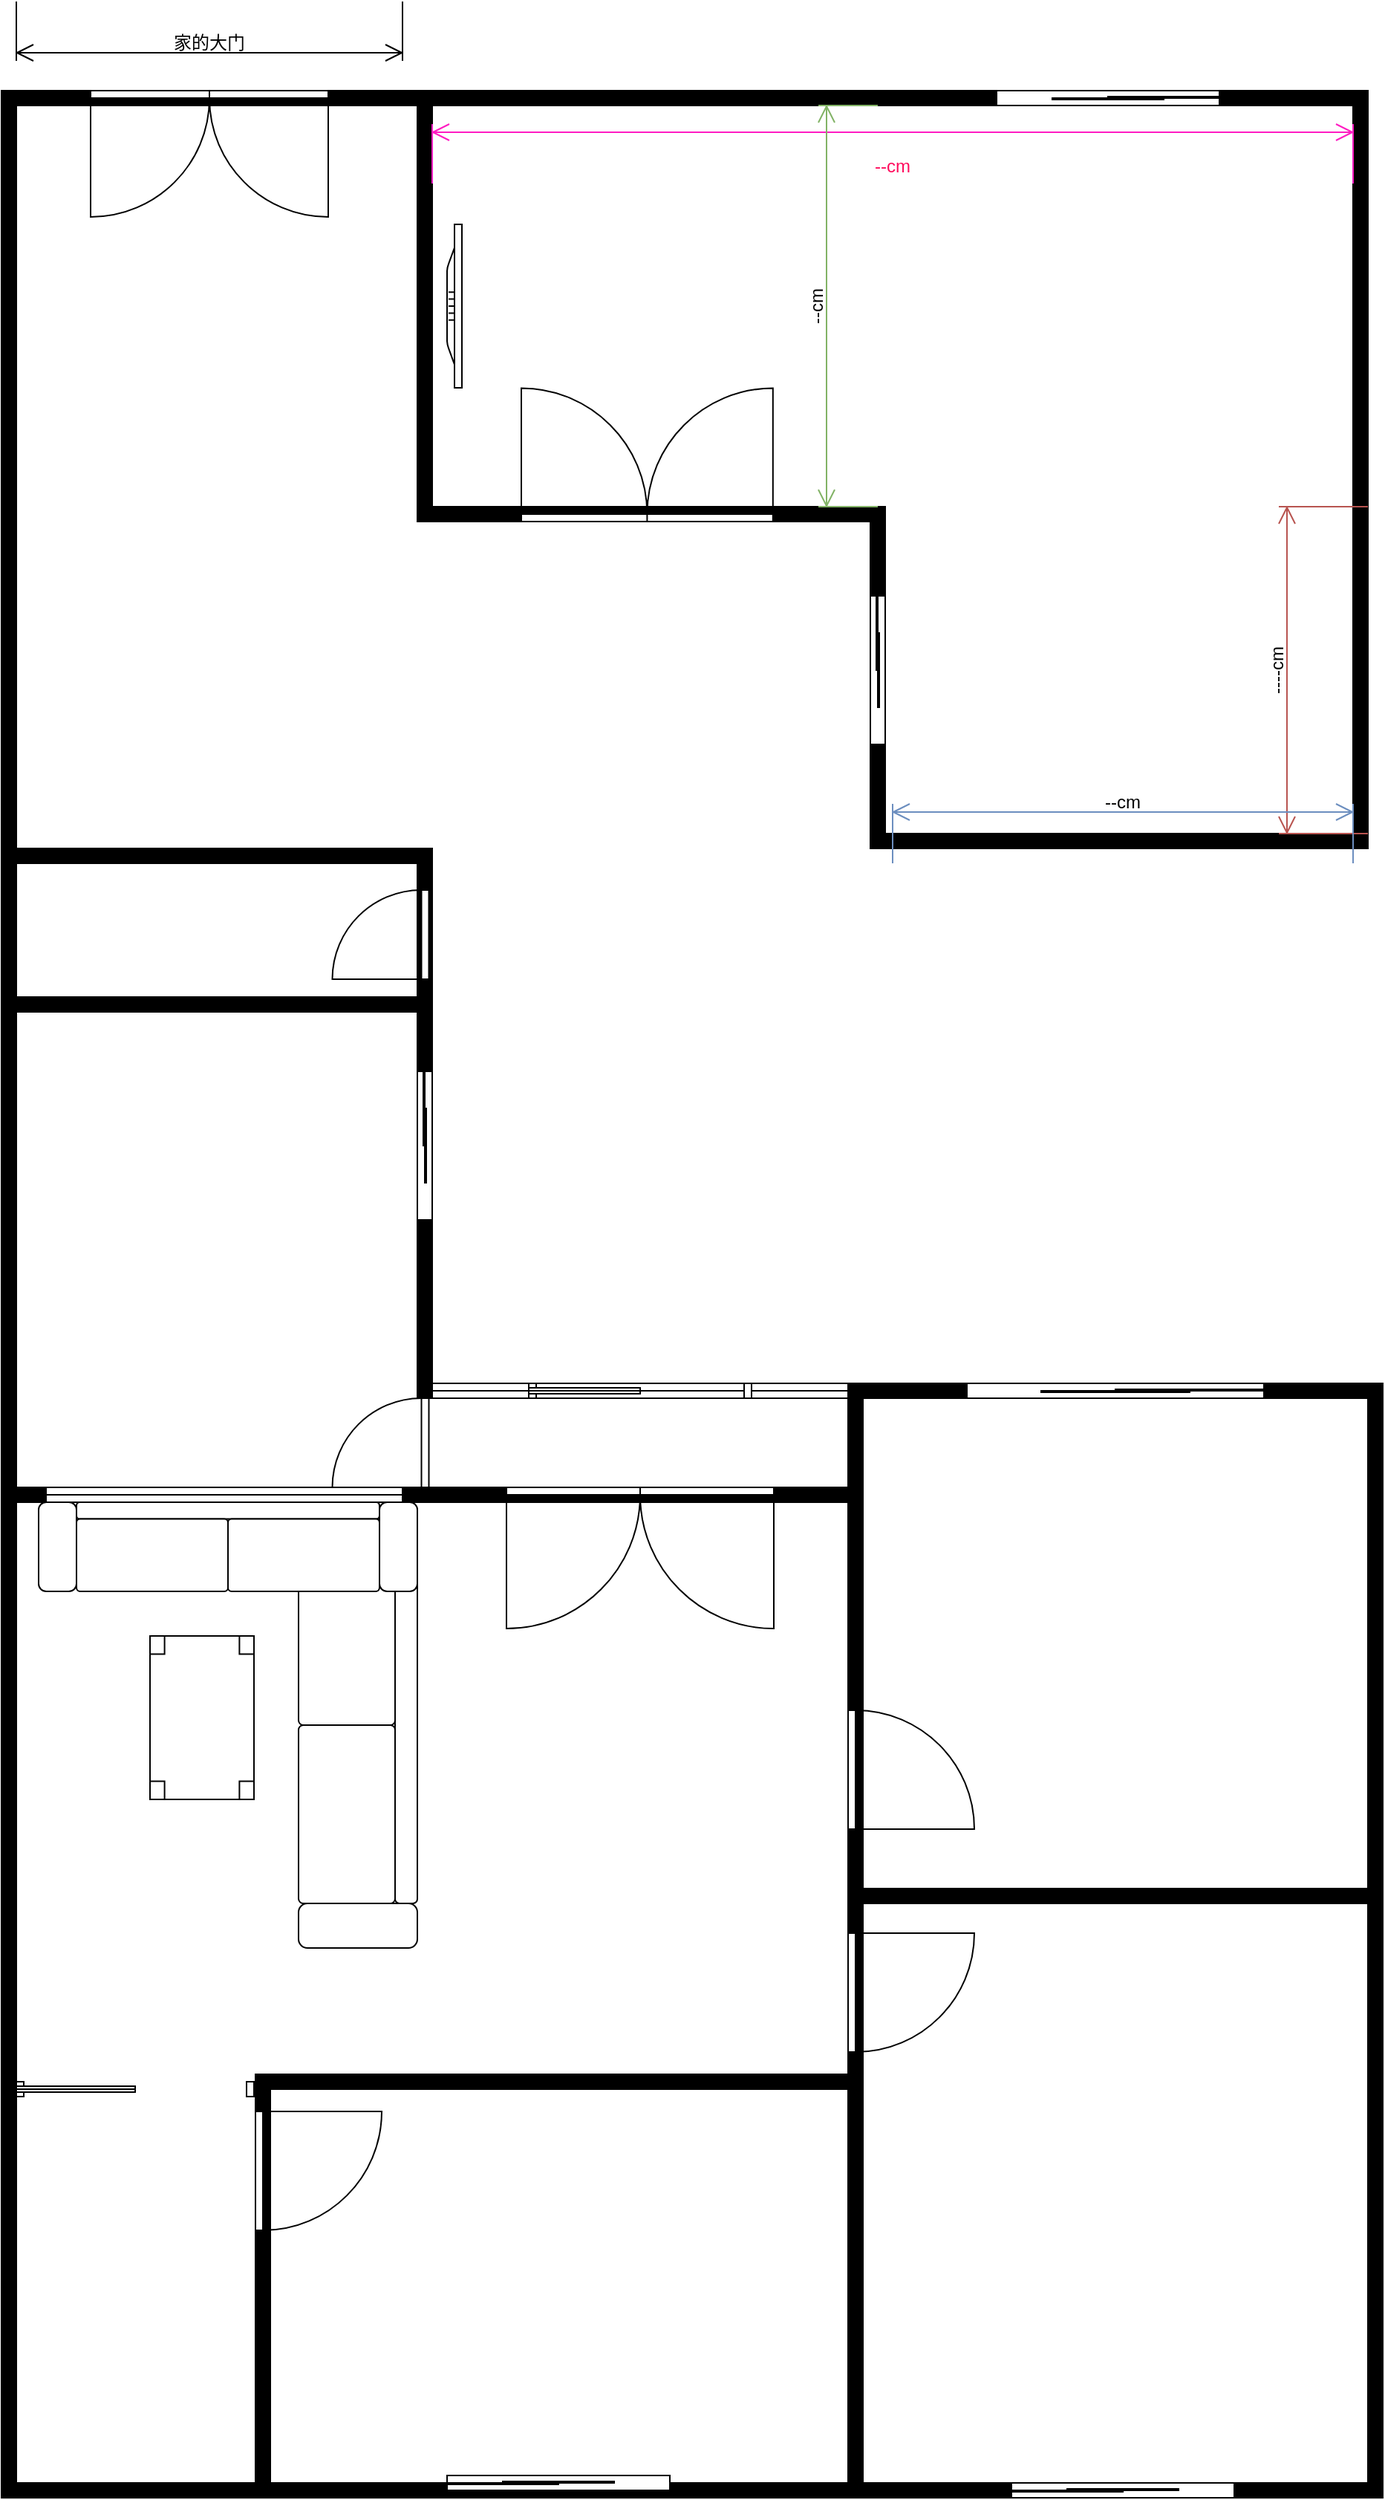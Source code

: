 <mxfile version="26.0.11">
  <diagram name="第 1 页" id="sxD4nlqV_mKAmoMYz5X_">
    <mxGraphModel dx="1152" dy="636" grid="1" gridSize="10" guides="1" tooltips="1" connect="1" arrows="1" fold="1" page="1" pageScale="1" pageWidth="1200" pageHeight="1920" math="0" shadow="0">
      <root>
        <mxCell id="0" />
        <mxCell id="1" parent="0" />
        <mxCell id="bj25d894FFZXHpdckU7G-4" value="" style="verticalLabelPosition=bottom;html=1;verticalAlign=top;align=center;shape=mxgraph.floorplan.wallCorner;fillColor=strokeColor;" vertex="1" parent="1">
          <mxGeometry x="240" y="290" width="260" height="520" as="geometry" />
        </mxCell>
        <mxCell id="bj25d894FFZXHpdckU7G-5" value="" style="verticalLabelPosition=bottom;html=1;verticalAlign=top;align=center;shape=mxgraph.floorplan.wallCorner;fillColor=strokeColor;direction=north" vertex="1" parent="1">
          <mxGeometry x="520" y="300" width="310" height="280" as="geometry" />
        </mxCell>
        <mxCell id="bj25d894FFZXHpdckU7G-8" value="" style="verticalLabelPosition=bottom;html=1;verticalAlign=top;align=center;shape=mxgraph.floorplan.wallCorner;fillColor=strokeColor;direction=south;" vertex="1" parent="1">
          <mxGeometry x="490" y="290" width="670" height="100" as="geometry" />
        </mxCell>
        <mxCell id="bj25d894FFZXHpdckU7G-9" value="" style="verticalLabelPosition=bottom;html=1;verticalAlign=top;align=center;shape=mxgraph.floorplan.wallCorner;fillColor=strokeColor;direction=west" vertex="1" parent="1">
          <mxGeometry x="830" y="375" width="330" height="425" as="geometry" />
        </mxCell>
        <mxCell id="bj25d894FFZXHpdckU7G-10" value="" style="verticalLabelPosition=bottom;html=1;verticalAlign=top;align=center;shape=mxgraph.floorplan.wall;fillColor=strokeColor;direction=south;" vertex="1" parent="1">
          <mxGeometry x="790" y="570" width="80" height="230" as="geometry" />
        </mxCell>
        <mxCell id="bj25d894FFZXHpdckU7G-11" value="" style="verticalLabelPosition=bottom;html=1;verticalAlign=top;align=center;shape=mxgraph.floorplan.wallCorner;fillColor=strokeColor;direction=south;" vertex="1" parent="1">
          <mxGeometry x="250" y="800" width="280" height="100" as="geometry" />
        </mxCell>
        <mxCell id="bj25d894FFZXHpdckU7G-14" value="" style="verticalLabelPosition=bottom;html=1;verticalAlign=top;align=center;shape=mxgraph.floorplan.doorDouble;aspect=fixed;" vertex="1" parent="1">
          <mxGeometry x="300" y="290" width="160" height="85" as="geometry" />
        </mxCell>
        <mxCell id="bj25d894FFZXHpdckU7G-15" value="" style="verticalLabelPosition=bottom;html=1;verticalAlign=top;align=center;shape=mxgraph.floorplan.doorDouble;aspect=fixed;direction=west;" vertex="1" parent="1">
          <mxGeometry x="590" y="490" width="169.41" height="90" as="geometry" />
        </mxCell>
        <mxCell id="bj25d894FFZXHpdckU7G-19" value="" style="verticalLabelPosition=bottom;html=1;verticalAlign=top;align=center;shape=mxgraph.floorplan.windowGlider;dx=0.25;direction=south;" vertex="1" parent="1">
          <mxGeometry x="825" y="630" width="10" height="100" as="geometry" />
        </mxCell>
        <mxCell id="bj25d894FFZXHpdckU7G-20" value="" style="verticalLabelPosition=bottom;html=1;verticalAlign=top;align=center;shape=mxgraph.floorplan.windowGlider;dx=0.25;direction=west;" vertex="1" parent="1">
          <mxGeometry x="910" y="290" width="150" height="10" as="geometry" />
        </mxCell>
        <mxCell id="bj25d894FFZXHpdckU7G-21" value="" style="verticalLabelPosition=bottom;html=1;verticalAlign=top;align=center;shape=mxgraph.floorplan.wallCorner;fillColor=strokeColor;direction=north" vertex="1" parent="1">
          <mxGeometry x="240" y="810" width="290" height="430" as="geometry" />
        </mxCell>
        <mxCell id="bj25d894FFZXHpdckU7G-22" value="" style="verticalLabelPosition=bottom;html=1;verticalAlign=top;align=center;shape=mxgraph.floorplan.wall;fillColor=strokeColor;direction=south;" vertex="1" parent="1">
          <mxGeometry x="520" y="900" width="10" height="240" as="geometry" />
        </mxCell>
        <mxCell id="bj25d894FFZXHpdckU7G-24" value="" style="verticalLabelPosition=bottom;html=1;verticalAlign=top;align=center;shape=mxgraph.floorplan.doorRight;aspect=fixed;direction=south;" vertex="1" parent="1">
          <mxGeometry x="464" y="828" width="63.75" height="60" as="geometry" />
        </mxCell>
        <mxCell id="bj25d894FFZXHpdckU7G-25" value="" style="verticalLabelPosition=bottom;html=1;verticalAlign=top;align=center;shape=mxgraph.floorplan.wall;fillColor=strokeColor;direction=west;" vertex="1" parent="1">
          <mxGeometry x="240" y="900" width="290" height="10" as="geometry" />
        </mxCell>
        <mxCell id="bj25d894FFZXHpdckU7G-26" value="" style="verticalLabelPosition=bottom;html=1;verticalAlign=top;align=center;shape=mxgraph.floorplan.windowGlider;dx=0.25;direction=south;" vertex="1" parent="1">
          <mxGeometry x="520" y="950" width="10" height="100" as="geometry" />
        </mxCell>
        <mxCell id="bj25d894FFZXHpdckU7G-28" value="" style="verticalLabelPosition=bottom;html=1;verticalAlign=top;align=center;shape=mxgraph.floorplan.doorRight;aspect=fixed;direction=south;" vertex="1" parent="1">
          <mxGeometry x="464" y="1170" width="63.75" height="60" as="geometry" />
        </mxCell>
        <mxCell id="bj25d894FFZXHpdckU7G-29" value="" style="verticalLabelPosition=bottom;html=1;verticalAlign=top;align=center;shape=mxgraph.floorplan.wall;fillColor=strokeColor;direction=south;" vertex="1" parent="1">
          <mxGeometry x="520" y="1070" width="10" height="100" as="geometry" />
        </mxCell>
        <mxCell id="bj25d894FFZXHpdckU7G-30" value="" style="verticalLabelPosition=bottom;html=1;verticalAlign=top;align=center;shape=mxgraph.floorplan.wallU;fillColor=strokeColor;direction=west;" vertex="1" parent="1">
          <mxGeometry x="240" y="1230" width="930" height="680" as="geometry" />
        </mxCell>
        <mxCell id="bj25d894FFZXHpdckU7G-32" value="" style="verticalLabelPosition=bottom;html=1;verticalAlign=top;align=center;shape=mxgraph.floorplan.window;" vertex="1" parent="1">
          <mxGeometry x="530" y="1160" width="290" height="10" as="geometry" />
        </mxCell>
        <mxCell id="bj25d894FFZXHpdckU7G-35" value="" style="verticalLabelPosition=bottom;html=1;verticalAlign=top;align=center;shape=mxgraph.floorplan.window;" vertex="1" parent="1">
          <mxGeometry x="270" y="1230" width="240" height="10" as="geometry" />
        </mxCell>
        <mxCell id="bj25d894FFZXHpdckU7G-36" value="" style="verticalLabelPosition=bottom;html=1;verticalAlign=top;align=center;shape=mxgraph.floorplan.wallCorner;fillColor=strokeColor;direction=south;" vertex="1" parent="1">
          <mxGeometry x="820" y="1160" width="350" height="100" as="geometry" />
        </mxCell>
        <mxCell id="bj25d894FFZXHpdckU7G-37" value="" style="verticalLabelPosition=bottom;html=1;verticalAlign=top;align=center;shape=mxgraph.floorplan.windowGlider;dx=0.25;direction=west;" vertex="1" parent="1">
          <mxGeometry x="890" y="1160" width="200" height="10" as="geometry" />
        </mxCell>
        <mxCell id="bj25d894FFZXHpdckU7G-38" value="" style="verticalLabelPosition=bottom;html=1;verticalAlign=top;align=center;shape=mxgraph.floorplan.wallCorner;fillColor=strokeColor;" vertex="1" parent="1">
          <mxGeometry x="810" y="1160" width="70" height="740" as="geometry" />
        </mxCell>
        <mxCell id="bj25d894FFZXHpdckU7G-40" value="" style="verticalLabelPosition=bottom;html=1;verticalAlign=top;align=center;shape=mxgraph.floorplan.doorRight;aspect=fixed;direction=north;" vertex="1" parent="1">
          <mxGeometry x="810" y="1530" width="85" height="80" as="geometry" />
        </mxCell>
        <mxCell id="bj25d894FFZXHpdckU7G-42" value="" style="verticalLabelPosition=bottom;html=1;verticalAlign=top;align=center;shape=mxgraph.floorplan.doorLeft;aspect=fixed;direction=north;" vertex="1" parent="1">
          <mxGeometry x="810" y="1380" width="85" height="80" as="geometry" />
        </mxCell>
        <mxCell id="bj25d894FFZXHpdckU7G-43" value="" style="verticalLabelPosition=bottom;html=1;verticalAlign=top;align=center;shape=mxgraph.floorplan.wall;fillColor=strokeColor;direction=west;" vertex="1" parent="1">
          <mxGeometry x="820" y="1500" width="350" height="10" as="geometry" />
        </mxCell>
        <mxCell id="bj25d894FFZXHpdckU7G-44" value="" style="verticalLabelPosition=bottom;html=1;verticalAlign=top;align=center;shape=mxgraph.floorplan.wall;fillColor=strokeColor;direction=west;" vertex="1" parent="1">
          <mxGeometry x="420" y="1580" width="390" height="100" as="geometry" />
        </mxCell>
        <mxCell id="bj25d894FFZXHpdckU7G-45" value="" style="verticalLabelPosition=bottom;html=1;verticalAlign=top;align=center;shape=mxgraph.floorplan.wall;fillColor=strokeColor;direction=south;" vertex="1" parent="1">
          <mxGeometry x="411" y="1625" width="10" height="280" as="geometry" />
        </mxCell>
        <mxCell id="bj25d894FFZXHpdckU7G-46" value="" style="verticalLabelPosition=bottom;html=1;verticalAlign=top;align=center;shape=mxgraph.floorplan.wall;fillColor=strokeColor;" vertex="1" parent="1">
          <mxGeometry x="530" y="1230" width="280" height="10" as="geometry" />
        </mxCell>
        <mxCell id="bj25d894FFZXHpdckU7G-47" value="" style="verticalLabelPosition=bottom;html=1;verticalAlign=top;align=center;shape=mxgraph.floorplan.windowGlider;dx=0.25;" vertex="1" parent="1">
          <mxGeometry x="920" y="1900" width="150" height="10" as="geometry" />
        </mxCell>
        <mxCell id="bj25d894FFZXHpdckU7G-48" value="" style="verticalLabelPosition=bottom;html=1;verticalAlign=top;align=center;shape=mxgraph.floorplan.windowGlider;dx=0.25;" vertex="1" parent="1">
          <mxGeometry x="540" y="1890" width="150" height="20" as="geometry" />
        </mxCell>
        <mxCell id="bj25d894FFZXHpdckU7G-49" value="" style="verticalLabelPosition=bottom;html=1;verticalAlign=top;align=center;shape=mxgraph.floorplan.couch;direction=south;" vertex="1" parent="1">
          <mxGeometry x="440" y="1240" width="80" height="300" as="geometry" />
        </mxCell>
        <mxCell id="bj25d894FFZXHpdckU7G-50" value="" style="verticalLabelPosition=bottom;html=1;verticalAlign=top;align=center;shape=mxgraph.floorplan.doorSlidingGlass;dx=0;" vertex="1" parent="1">
          <mxGeometry x="250" y="1630" width="160" height="10" as="geometry" />
        </mxCell>
        <mxCell id="bj25d894FFZXHpdckU7G-51" value="" style="verticalLabelPosition=bottom;html=1;verticalAlign=top;align=center;shape=mxgraph.floorplan.doorSlidingGlass;dx=0;" vertex="1" parent="1">
          <mxGeometry x="595" y="1160" width="150" height="10" as="geometry" />
        </mxCell>
        <mxCell id="bj25d894FFZXHpdckU7G-52" value="" style="verticalLabelPosition=bottom;html=1;verticalAlign=top;align=center;shape=mxgraph.floorplan.doorDouble;aspect=fixed;" vertex="1" parent="1">
          <mxGeometry x="580" y="1230" width="180" height="95.63" as="geometry" />
        </mxCell>
        <mxCell id="bj25d894FFZXHpdckU7G-53" value="" style="verticalLabelPosition=bottom;html=1;verticalAlign=top;align=center;shape=mxgraph.floorplan.table;direction=south;" vertex="1" parent="1">
          <mxGeometry x="340" y="1330" width="70" height="110" as="geometry" />
        </mxCell>
        <mxCell id="bj25d894FFZXHpdckU7G-54" value="" style="verticalLabelPosition=bottom;html=1;verticalAlign=top;align=center;shape=mxgraph.floorplan.couch;direction=east;" vertex="1" parent="1">
          <mxGeometry x="265" y="1240" width="255" height="60" as="geometry" />
        </mxCell>
        <mxCell id="bj25d894FFZXHpdckU7G-56" value="" style="verticalLabelPosition=bottom;html=1;verticalAlign=top;align=center;shape=mxgraph.floorplan.flat_tv;direction=north;" vertex="1" parent="1">
          <mxGeometry x="540" y="380" width="10" height="110" as="geometry" />
        </mxCell>
        <mxCell id="bj25d894FFZXHpdckU7G-57" value="&lt;font color=&quot;#ff0c5d&quot;&gt;--cm&lt;/font&gt;" style="shape=dimension;whiteSpace=wrap;html=1;align=center;points=[];verticalAlign=bottom;spacingBottom=3;labelBackgroundColor=none;direction=west;strokeColor=#FF1CC2;" vertex="1" parent="1">
          <mxGeometry x="530" y="312.5" width="620" height="40" as="geometry" />
        </mxCell>
        <mxCell id="bj25d894FFZXHpdckU7G-59" value="----cm" style="shape=dimension;direction=south;whiteSpace=wrap;html=1;align=center;points=[];verticalAlign=top;labelBackgroundColor=none;horizontal=0;spacingTop=-15;fillColor=#f8cecc;strokeColor=#b85450;" vertex="1" parent="1">
          <mxGeometry x="1100" y="570" width="60" height="220" as="geometry" />
        </mxCell>
        <mxCell id="bj25d894FFZXHpdckU7G-60" value="--cm" style="shape=dimension;direction=west;whiteSpace=wrap;html=1;align=center;points=[];verticalAlign=top;spacingTop=-15;labelBackgroundColor=none;fillColor=#dae8fc;strokeColor=#6c8ebf;" vertex="1" parent="1">
          <mxGeometry x="840" y="770" width="310" height="40" as="geometry" />
        </mxCell>
        <mxCell id="bj25d894FFZXHpdckU7G-61" value="--cm" style="shape=dimension;direction=south;whiteSpace=wrap;html=1;align=center;points=[];verticalAlign=top;labelBackgroundColor=none;horizontal=0;spacingTop=-15;fillColor=#d5e8d4;strokeColor=#82b366;" vertex="1" parent="1">
          <mxGeometry x="790" y="300" width="40" height="270" as="geometry" />
        </mxCell>
        <mxCell id="bj25d894FFZXHpdckU7G-64" value="" style="verticalLabelPosition=bottom;html=1;verticalAlign=top;align=center;shape=mxgraph.floorplan.doorRight;aspect=fixed;direction=north;" vertex="1" parent="1">
          <mxGeometry x="411" y="1650" width="85" height="80" as="geometry" />
        </mxCell>
        <mxCell id="bj25d894FFZXHpdckU7G-65" value="家的大门" style="shape=dimension;whiteSpace=wrap;html=1;align=center;points=[];verticalAlign=bottom;spacingBottom=3;labelBackgroundColor=none;" vertex="1" parent="1">
          <mxGeometry x="250" y="230" width="260" height="40" as="geometry" />
        </mxCell>
      </root>
    </mxGraphModel>
  </diagram>
</mxfile>
